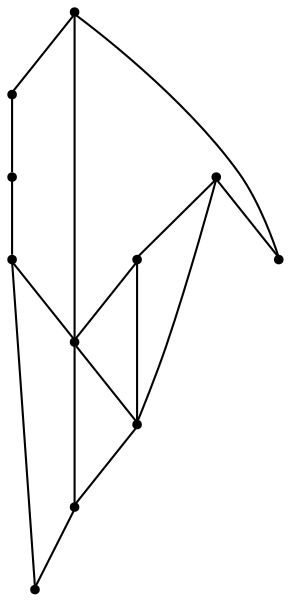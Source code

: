 graph {
  node [shape=point,comment="{\"directed\":false,\"doi\":\"10.1007/978-3-030-04414-5_30\",\"figure\":\"2 (1)\"}"]

  v0 [pos="603.8295099711918,1000.3702998217123"]
  v1 [pos="433.13566272449737,1256.4079605626036"]
  v2 [pos="518.4867712605843,957.697398756656"]
  v3 [pos="433.13566272449737,829.6785683862104"]
  v4 [pos="518.4826062192251,1043.0391312779122"]
  v5 [pos="433.13566272449737,957.693201972523"]
  v6 [pos="390.46220687423784,1085.7162291271015"]
  v7 [pos="347.7887510239784,1043.0391312779122"]
  v8 [pos="262.445976544886,829.6785683862104"]
  v9 [pos="262.445976544886,1000.366230212856"]
  v10 [pos="347.7887510239784,957.697398756656"]

  v0 -- v1 [id="-1",pos="603.8295099711918,1000.3702998217123 433.13566272449737,1256.4079605626036 433.13566272449737,1256.4079605626036 433.13566272449737,1256.4079605626036"]
  v9 -- v8 [id="-2",pos="262.445976544886,1000.366230212856 262.445976544886,829.6785683862104 262.445976544886,829.6785683862104 262.445976544886,829.6785683862104"]
  v9 -- v10 [id="-5",pos="262.445976544886,1000.366230212856 347.7887510239784,957.697398756656 347.7887510239784,957.697398756656 347.7887510239784,957.697398756656"]
  v8 -- v3 [id="-7",pos="262.445976544886,829.6785683862104 433.13566272449737,829.6785683862104 433.13566272449737,829.6785683862104 433.13566272449737,829.6785683862104"]
  v9 -- v1 [id="-8",pos="262.445976544886,1000.366230212856 433.13566272449737,1256.4079605626036 433.13566272449737,1256.4079605626036 433.13566272449737,1256.4079605626036"]
  v7 -- v10 [id="-12",pos="347.7887510239784,1043.0391312779122 347.7887510239784,957.697398756656 347.7887510239784,957.697398756656 347.7887510239784,957.697398756656"]
  v7 -- v5 [id="-15",pos="347.7887510239784,1043.0391312779122 433.13566272449737,957.693201972523 433.13566272449737,957.693201972523 433.13566272449737,957.693201972523"]
  v7 -- v6 [id="-19",pos="347.7887510239784,1043.0391312779122 390.46220687423784,1085.7162291271015 390.46220687423784,1085.7162291271015 390.46220687423784,1085.7162291271015"]
  v6 -- v5 [id="-23",pos="390.46220687423784,1085.7162291271015 433.13566272449737,957.693201972523 433.13566272449737,957.693201972523 433.13566272449737,957.693201972523"]
  v6 -- v1 [id="-25",pos="390.46220687423784,1085.7162291271015 433.13566272449737,1256.4079605626036 433.13566272449737,1256.4079605626036 433.13566272449737,1256.4079605626036"]
  v1 -- v5 [id="-27",pos="433.13566272449737,1256.4079605626036 433.13566272449737,957.693201972523 433.13566272449737,957.693201972523 433.13566272449737,957.693201972523"]
  v1 -- v4 [id="-31",pos="433.13566272449737,1256.4079605626036 518.4826062192251,1043.0391312779122 518.4826062192251,1043.0391312779122 518.4826062192251,1043.0391312779122"]
  v5 -- v4 [id="-37",pos="433.13566272449737,957.693201972523 518.4826062192251,1043.0391312779122 518.4826062192251,1043.0391312779122 518.4826062192251,1043.0391312779122"]
  v3 -- v0 [id="-44",pos="433.13566272449737,829.6785683862104 603.8295099711918,1000.3702998217123 603.8295099711918,1000.3702998217123 603.8295099711918,1000.3702998217123"]
  v4 -- v2 [id="-50",pos="518.4826062192251,1043.0391312779122 518.4867712605843,957.697398756656 518.4867712605843,957.697398756656 518.4867712605843,957.697398756656"]
  v2 -- v0 [id="-54",pos="518.4867712605843,957.697398756656 603.8295099711918,1000.3702998217123 603.8295099711918,1000.3702998217123 603.8295099711918,1000.3702998217123"]
}